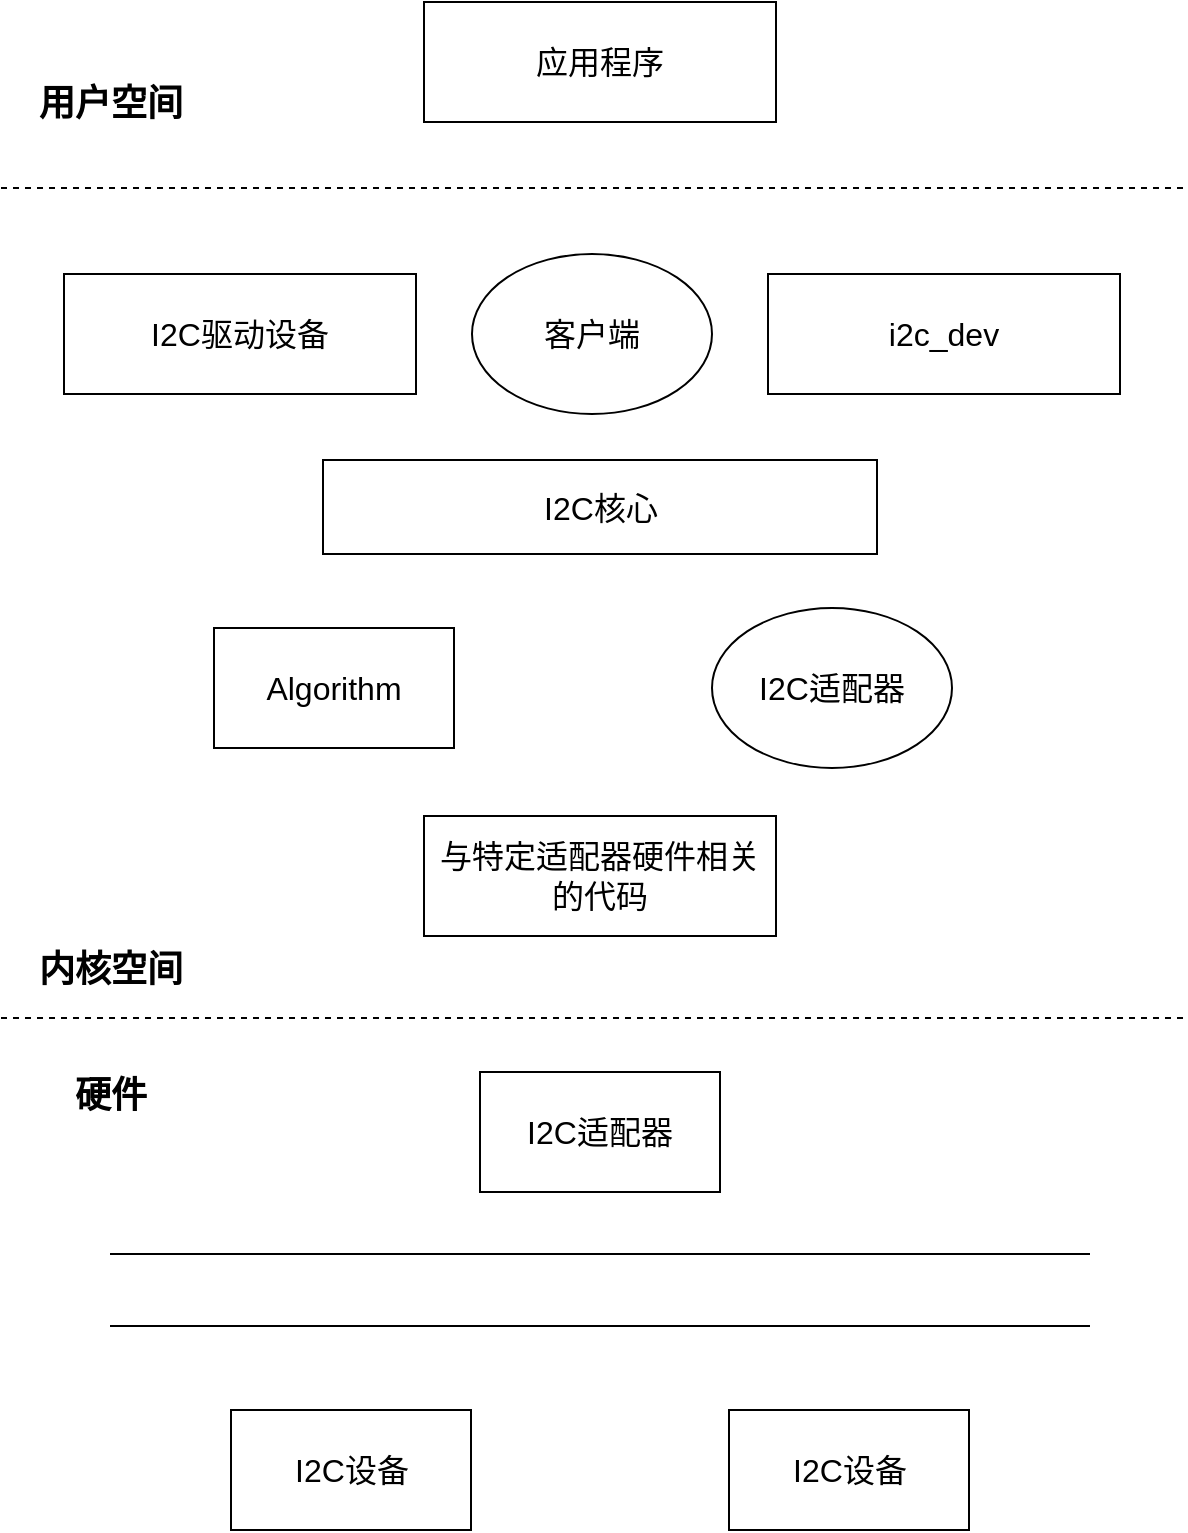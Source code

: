 <mxfile version="13.10.4" type="github">
  <diagram id="fFRvy2rTR1fmxPGuhtKJ" name="Page-1">
    <mxGraphModel dx="1468" dy="736" grid="0" gridSize="10" guides="1" tooltips="1" connect="1" arrows="1" fold="1" page="1" pageScale="1" pageWidth="827" pageHeight="1169" math="0" shadow="0">
      <root>
        <mxCell id="0" />
        <mxCell id="1" parent="0" />
        <mxCell id="zMgPgPVvPRHiFtruQGBv-1" value="&lt;font style=&quot;font-size: 16px&quot;&gt;应用程序&lt;/font&gt;" style="rounded=0;whiteSpace=wrap;html=1;" vertex="1" parent="1">
          <mxGeometry x="294" y="50" width="176" height="60" as="geometry" />
        </mxCell>
        <mxCell id="zMgPgPVvPRHiFtruQGBv-2" value="" style="endArrow=none;dashed=1;html=1;" edge="1" parent="1">
          <mxGeometry width="50" height="50" relative="1" as="geometry">
            <mxPoint x="82.5" y="143" as="sourcePoint" />
            <mxPoint x="673.5" y="143" as="targetPoint" />
          </mxGeometry>
        </mxCell>
        <mxCell id="zMgPgPVvPRHiFtruQGBv-3" value="&lt;font style=&quot;font-size: 16px&quot;&gt;客户端&lt;/font&gt;" style="ellipse;whiteSpace=wrap;html=1;" vertex="1" parent="1">
          <mxGeometry x="318" y="176" width="120" height="80" as="geometry" />
        </mxCell>
        <mxCell id="zMgPgPVvPRHiFtruQGBv-4" value="&lt;font style=&quot;font-size: 16px&quot;&gt;I2C驱动设备&lt;/font&gt;" style="rounded=0;whiteSpace=wrap;html=1;" vertex="1" parent="1">
          <mxGeometry x="114" y="186" width="176" height="60" as="geometry" />
        </mxCell>
        <mxCell id="zMgPgPVvPRHiFtruQGBv-5" value="&lt;font style=&quot;font-size: 16px&quot;&gt;i2c_dev&lt;/font&gt;" style="rounded=0;whiteSpace=wrap;html=1;" vertex="1" parent="1">
          <mxGeometry x="466" y="186" width="176" height="60" as="geometry" />
        </mxCell>
        <mxCell id="zMgPgPVvPRHiFtruQGBv-7" value="&lt;font style=&quot;font-size: 16px&quot;&gt;I2C核心&lt;/font&gt;" style="rounded=0;whiteSpace=wrap;html=1;" vertex="1" parent="1">
          <mxGeometry x="243.5" y="279" width="277" height="47" as="geometry" />
        </mxCell>
        <mxCell id="zMgPgPVvPRHiFtruQGBv-11" value="&lt;font style=&quot;font-size: 16px&quot;&gt;Algorithm&lt;/font&gt;" style="rounded=0;whiteSpace=wrap;html=1;" vertex="1" parent="1">
          <mxGeometry x="189" y="363" width="120" height="60" as="geometry" />
        </mxCell>
        <mxCell id="zMgPgPVvPRHiFtruQGBv-12" value="&lt;font style=&quot;font-size: 16px&quot;&gt;I2C适配器&lt;/font&gt;" style="ellipse;whiteSpace=wrap;html=1;" vertex="1" parent="1">
          <mxGeometry x="438" y="353" width="120" height="80" as="geometry" />
        </mxCell>
        <mxCell id="zMgPgPVvPRHiFtruQGBv-13" value="&lt;font style=&quot;font-size: 16px&quot;&gt;与特定适配器硬件相关的代码&lt;/font&gt;" style="rounded=0;whiteSpace=wrap;html=1;" vertex="1" parent="1">
          <mxGeometry x="294" y="457" width="176" height="60" as="geometry" />
        </mxCell>
        <mxCell id="zMgPgPVvPRHiFtruQGBv-14" value="" style="endArrow=none;dashed=1;html=1;" edge="1" parent="1">
          <mxGeometry width="50" height="50" relative="1" as="geometry">
            <mxPoint x="82.5" y="558" as="sourcePoint" />
            <mxPoint x="673.5" y="558" as="targetPoint" />
          </mxGeometry>
        </mxCell>
        <mxCell id="zMgPgPVvPRHiFtruQGBv-15" value="&lt;font style=&quot;font-size: 16px&quot;&gt;I2C适配器&lt;/font&gt;" style="rounded=0;whiteSpace=wrap;html=1;" vertex="1" parent="1">
          <mxGeometry x="322" y="585" width="120" height="60" as="geometry" />
        </mxCell>
        <mxCell id="zMgPgPVvPRHiFtruQGBv-16" value="&lt;font style=&quot;font-size: 16px&quot;&gt;I2C设备&lt;/font&gt;" style="rounded=0;whiteSpace=wrap;html=1;" vertex="1" parent="1">
          <mxGeometry x="197.5" y="754" width="120" height="60" as="geometry" />
        </mxCell>
        <mxCell id="zMgPgPVvPRHiFtruQGBv-19" value="&lt;font style=&quot;font-size: 16px&quot;&gt;I2C设备&lt;/font&gt;" style="rounded=0;whiteSpace=wrap;html=1;" vertex="1" parent="1">
          <mxGeometry x="446.5" y="754" width="120" height="60" as="geometry" />
        </mxCell>
        <mxCell id="zMgPgPVvPRHiFtruQGBv-22" value="" style="endArrow=none;html=1;" edge="1" parent="1">
          <mxGeometry width="50" height="50" relative="1" as="geometry">
            <mxPoint x="137" y="712" as="sourcePoint" />
            <mxPoint x="627" y="712" as="targetPoint" />
          </mxGeometry>
        </mxCell>
        <mxCell id="zMgPgPVvPRHiFtruQGBv-23" value="" style="endArrow=none;html=1;" edge="1" parent="1">
          <mxGeometry width="50" height="50" relative="1" as="geometry">
            <mxPoint x="137" y="676" as="sourcePoint" />
            <mxPoint x="627" y="676" as="targetPoint" />
          </mxGeometry>
        </mxCell>
        <mxCell id="zMgPgPVvPRHiFtruQGBv-26" value="&lt;font style=&quot;font-size: 18px&quot;&gt;&lt;b&gt;用户空间&lt;/b&gt;&lt;/font&gt;" style="text;html=1;align=center;verticalAlign=middle;resizable=0;points=[];autosize=1;" vertex="1" parent="1">
          <mxGeometry x="96" y="91" width="82" height="19" as="geometry" />
        </mxCell>
        <mxCell id="zMgPgPVvPRHiFtruQGBv-27" value="&lt;font style=&quot;font-size: 18px&quot;&gt;&lt;b&gt;内核空间&lt;/b&gt;&lt;/font&gt;" style="text;html=1;align=center;verticalAlign=middle;resizable=0;points=[];autosize=1;" vertex="1" parent="1">
          <mxGeometry x="96" y="524" width="82" height="19" as="geometry" />
        </mxCell>
        <mxCell id="zMgPgPVvPRHiFtruQGBv-28" value="&lt;font style=&quot;font-size: 18px&quot;&gt;&lt;b&gt;硬件&lt;/b&gt;&lt;/font&gt;" style="text;html=1;align=center;verticalAlign=middle;resizable=0;points=[];autosize=1;" vertex="1" parent="1">
          <mxGeometry x="114" y="587" width="46" height="19" as="geometry" />
        </mxCell>
      </root>
    </mxGraphModel>
  </diagram>
</mxfile>
